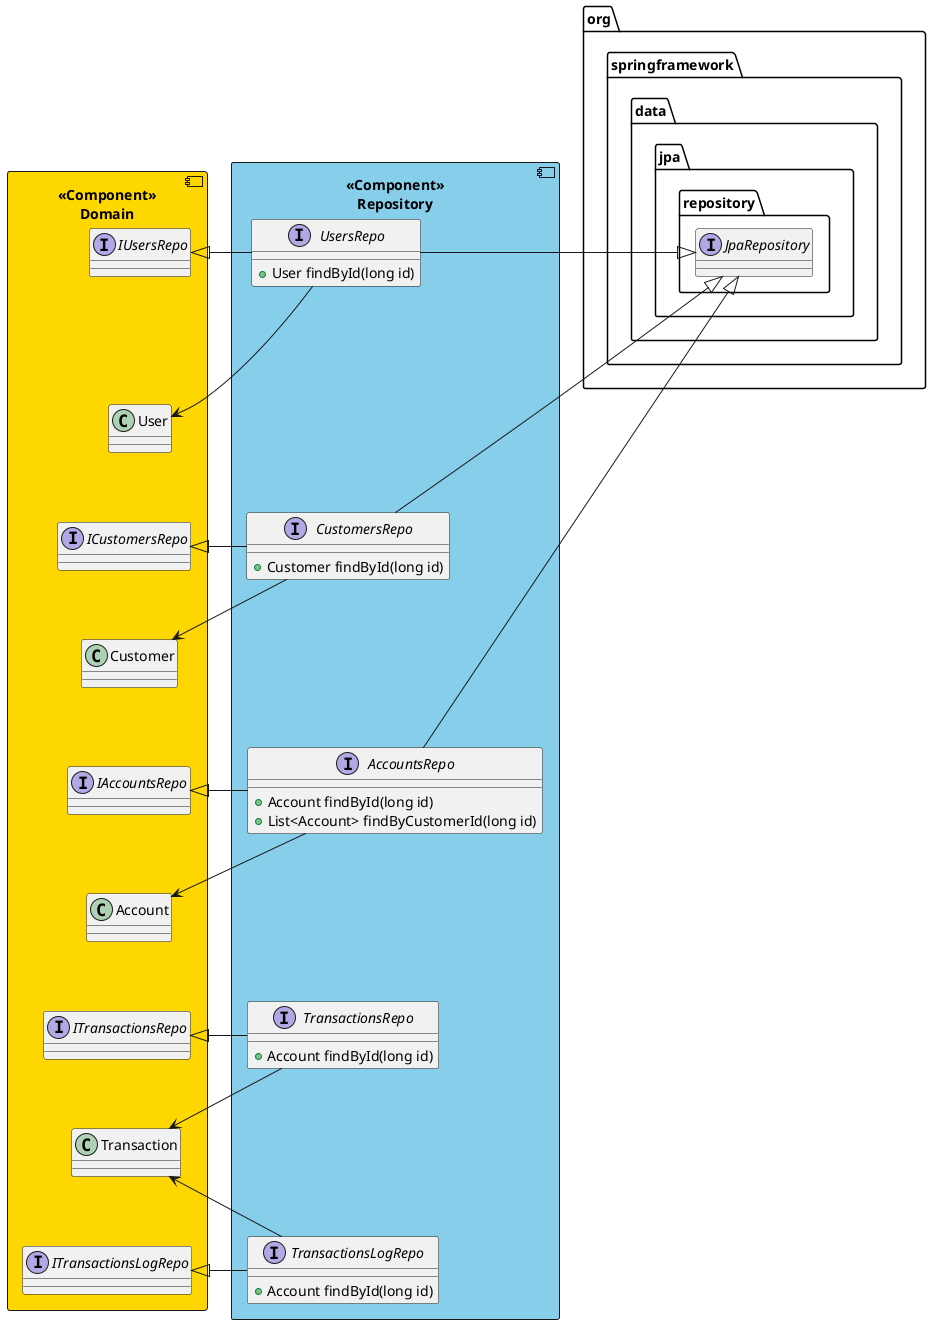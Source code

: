 @startuml ClassRepository

skinparam class {
    BackgroundColor<<Repository>> SkyBlue
    BorderColor<<Repository>> Navy
    BackgroundColor<<Access>> Snow
    BorderColor<<Access>> Plum
    BackgroundColor<<Integration>> SandyBrown
    BorderColor<<Integration>> Tomato
    BackgroundColor<<Domain>> Gold
    BorderColor<<Domain>> Red
}

component "<<Component>>\nRepository" as repository #SkyBlue {
    interface UsersRepo {
        + User findById(long id)
    }

    interface CustomersRepo {
        + Customer findById(long id)
    }

    interface AccountsRepo {
        + Account findById(long id)
        + List<Account> findByCustomerId(long id)
    }

    interface TransactionsRepo {
        + Account findById(long id)
    }

    interface TransactionsLogRepo {
        + Account findById(long id)
    }
}

component "<<Component>>\nDomain" as domain #Gold {
    interface IUsersRepo
    class User
    interface ICustomersRepo
    class Customer
    interface IAccountsRepo
    class Account
    interface ITransactionsRepo
    class Transaction
    interface ITransactionsLogRepo
}

interface org.springframework.data.jpa.repository.JpaRepository

UsersRepo -|> IUsersRepo
UsersRepo --> User
UsersRepo ---[hidden]> CustomersRepo

CustomersRepo -|> ICustomersRepo
CustomersRepo --> Customer
CustomersRepo ---[hidden]> AccountsRepo

AccountsRepo -|> IAccountsRepo
AccountsRepo --> Account
AccountsRepo ---[hidden]> TransactionsRepo

TransactionsRepo -|> ITransactionsRepo
TransactionsRepo --> Transaction
TransactionsRepo ---[hidden]> TransactionsLogRepo

TransactionsLogRepo -|> ITransactionsLogRepo
TransactionsLogRepo -up-> Transaction

IUsersRepo --[hidden]> User
User --[hidden]> ICustomersRepo
ICustomersRepo --[hidden]> Customer
Customer --[hidden]> IAccountsRepo
IAccountsRepo --[hidden]> Account
Account --[hidden]> ITransactionsRepo
ITransactionsRepo --[hidden]> Transaction
Transaction --[hidden]> ITransactionsLogRepo

org.springframework.data.jpa.repository.JpaRepository <|- UsersRepo
org.springframework.data.jpa.repository.JpaRepository <|--- CustomersRepo
org.springframework.data.jpa.repository.JpaRepository <|----- AccountsRepo

' note as note1
'     TODO: add new methods.
' end note

' note as note2
'     Idea here is to invert dependencies that
'     Domain layer would not know anything about Repository layer,
'     in this case Spring JPA magic.
' end note

' UsersRepo -up- note1
' UsersRepo -up- note2

@enduml